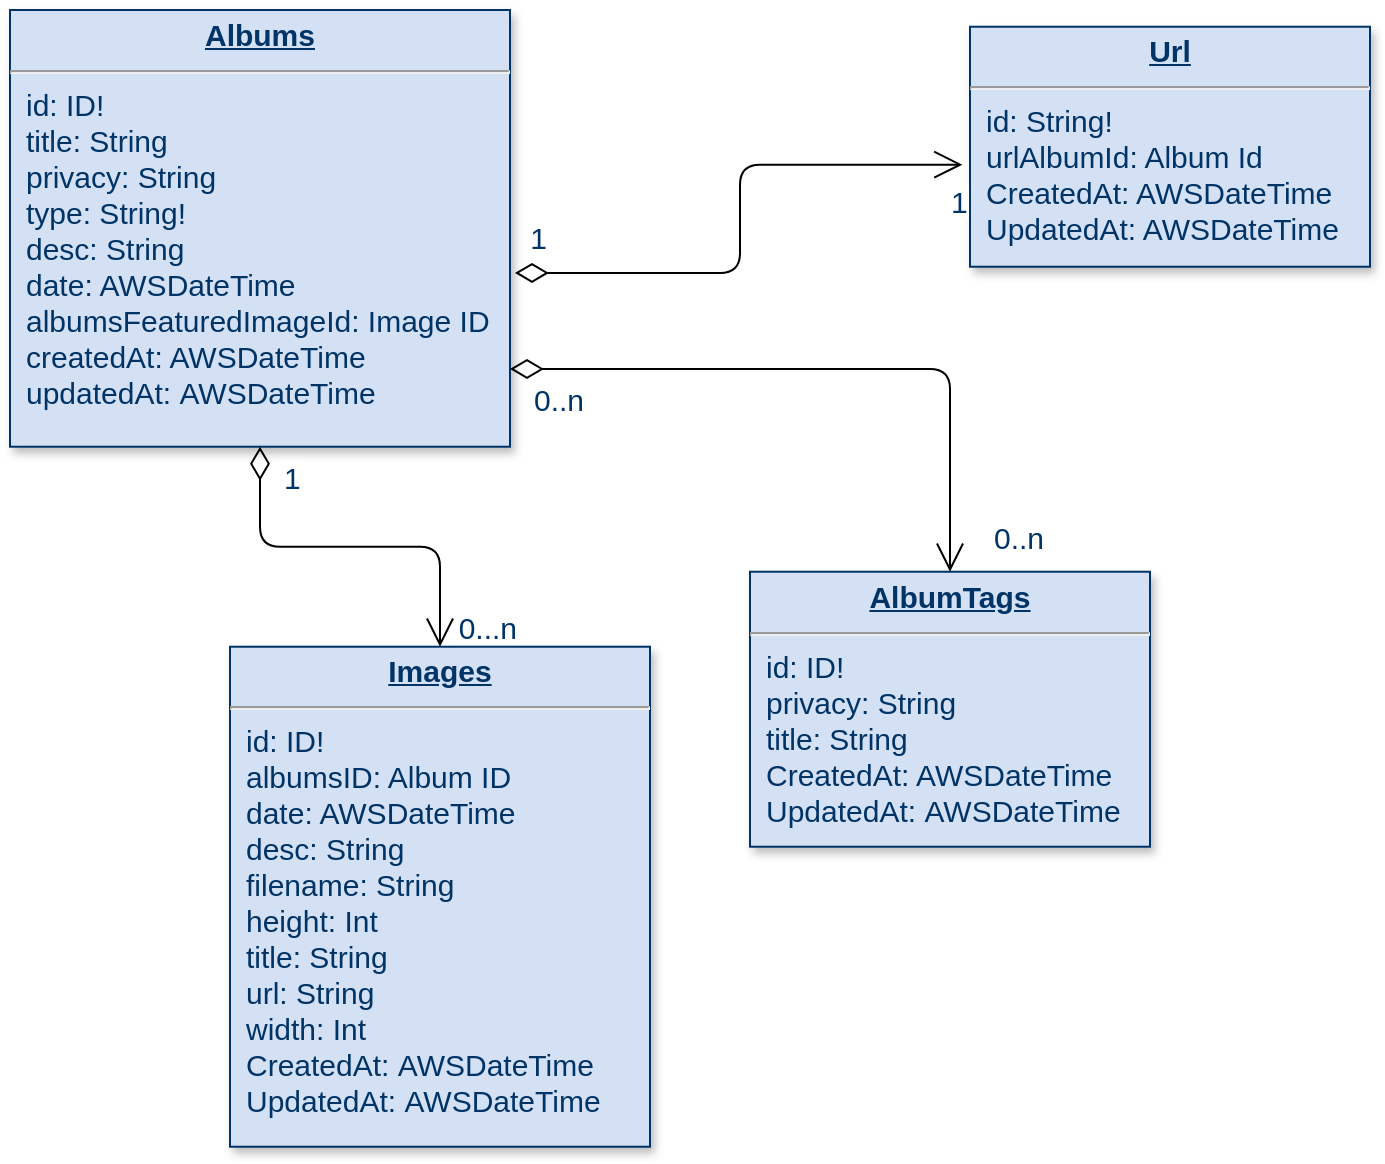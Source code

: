 <mxfile version="24.7.6">
  <diagram name="Page-1" id="efa7a0a1-bf9b-a30e-e6df-94a7791c09e9">
    <mxGraphModel dx="990" dy="1410" grid="1" gridSize="10" guides="1" tooltips="1" connect="1" arrows="1" fold="1" page="1" pageScale="1" pageWidth="291" pageHeight="413" background="none" math="0" shadow="0">
      <root>
        <mxCell id="0" />
        <mxCell id="1" parent="0" />
        <mxCell id="19" value="&lt;p style=&quot;margin: 4px 0px 0px; text-align: center; text-decoration: underline; font-size: 15px;&quot;&gt;&lt;b style=&quot;font-size: 15px;&quot;&gt;Url&lt;/b&gt;&lt;/p&gt;&lt;hr style=&quot;font-size: 15px;&quot;&gt;&lt;p style=&quot;margin: 0px 0px 0px 8px; font-size: 15px;&quot;&gt;id: String!&lt;br style=&quot;font-size: 15px;&quot;&gt;urlAlbumId: Album Id&lt;/p&gt;&lt;p style=&quot;margin: 0px 0px 0px 8px; font-size: 15px;&quot;&gt;&lt;span style=&quot;background-color: initial; font-size: 15px;&quot;&gt;CreatedAt: AWSDateTime&lt;/span&gt;&lt;br style=&quot;font-size: 15px;&quot;&gt;&lt;/p&gt;&lt;p style=&quot;margin: 0px 0px 0px 8px; font-size: 15px;&quot;&gt;UpdatedAt: AWSDateTime&lt;/p&gt;&lt;p style=&quot;margin: 0px 0px 0px 8px; font-size: 15px;&quot;&gt;&lt;br style=&quot;font-size: 15px;&quot;&gt;&lt;/p&gt;" style="verticalAlign=top;align=left;overflow=fill;fontSize=15;fontFamily=Helvetica;html=1;strokeColor=#003366;shadow=1;fillColor=#D4E1F5;fontColor=#003366" parent="1" vertex="1">
          <mxGeometry x="600" y="138.36" width="200" height="120" as="geometry" />
        </mxCell>
        <mxCell id="20" value="&lt;p style=&quot;margin: 4px 0px 0px; text-align: center; text-decoration: underline; font-size: 15px;&quot;&gt;&lt;b style=&quot;font-size: 15px;&quot;&gt;AlbumTags&lt;/b&gt;&lt;/p&gt;&lt;hr style=&quot;font-size: 15px;&quot;&gt;&lt;p style=&quot;margin: 0px 0px 0px 8px; font-size: 15px;&quot;&gt;&lt;span style=&quot;background-color: initial; font-size: 15px;&quot;&gt;id: ID!&lt;/span&gt;&lt;/p&gt;&lt;p style=&quot;margin: 0px 0px 0px 8px; font-size: 15px;&quot;&gt;&lt;span style=&quot;background-color: initial; font-size: 15px;&quot;&gt;privacy: String&lt;/span&gt;&lt;/p&gt;&lt;p style=&quot;margin: 0px 0px 0px 8px; font-size: 15px;&quot;&gt;&lt;span style=&quot;background-color: initial; font-size: 15px;&quot;&gt;title: String&lt;/span&gt;&lt;/p&gt;&lt;p style=&quot;margin: 0px 0px 0px 8px; font-size: 15px;&quot;&gt;&lt;span style=&quot;background-color: initial; font-size: 15px;&quot;&gt;CreatedAt: AWSDateTime&lt;/span&gt;&lt;br style=&quot;font-size: 15px;&quot;&gt;&lt;/p&gt;&lt;p style=&quot;margin: 0px 0px 0px 8px; font-size: 15px;&quot;&gt;UpdatedAt:&amp;nbsp;&lt;span style=&quot;background-color: initial; font-size: 15px;&quot;&gt;AWSDateTime&lt;/span&gt;&lt;/p&gt;" style="verticalAlign=top;align=left;overflow=fill;fontSize=15;fontFamily=Helvetica;html=1;strokeColor=#003366;shadow=1;fillColor=#D4E1F5;fontColor=#003366" parent="1" vertex="1">
          <mxGeometry x="490" y="410.86" width="200" height="137.5" as="geometry" />
        </mxCell>
        <mxCell id="21" value="&lt;p style=&quot;margin: 4px 0px 0px; text-align: center; text-decoration: underline; font-size: 15px;&quot;&gt;&lt;b style=&quot;font-size: 15px;&quot;&gt;Images&lt;/b&gt;&lt;/p&gt;&lt;hr style=&quot;font-size: 15px;&quot;&gt;&lt;p style=&quot;margin: 0px 0px 0px 8px; font-size: 15px;&quot;&gt;id: ID!&lt;/p&gt;&lt;p style=&quot;margin: 0px 0px 0px 8px; font-size: 15px;&quot;&gt;albumsID: Album ID&lt;/p&gt;&lt;p style=&quot;margin: 0px 0px 0px 8px; font-size: 15px;&quot;&gt;date: AWSDateTime&lt;span style=&quot;color: rgba(0, 0, 0, 0); font-family: monospace; font-size: 0px; background-color: initial;&quot;&gt;%3CmxGraphModel%3E%3Croot%3E%3CmxCell%20id%3D%220%22%2F%3E%3CmxCell%20id%3D%221%22%20parent%3D%220%22%2F%3E%3CmxCell%20id%3D%222%22%20value%3D%220..n%22%20style%3D%22resizable%3D0%3Balign%3Dleft%3BverticalAlign%3Dtop%3BlabelBackgroundColor%3D%23ffffff%3BfontSize%3D15%3BstrokeColor%3D%23003366%3Bshadow%3D1%3BfillColor%3D%23D4E1F5%3BfontColor%3D%23003366%22%20connectable%3D%220%22%20vertex%3D%221%22%20parent%3D%221%22%3E%3CmxGeometry%20x%3D%22300%22%20y%3D%22201.132%22%20as%3D%22geometry%22%2F%3E%3C%2FmxCell%3E%3C%2Froot%3E%3C%2FmxGraphModel%3EAWS&lt;/span&gt;&lt;/p&gt;&lt;p style=&quot;margin: 0px 0px 0px 8px; font-size: 15px;&quot;&gt;desc: String&lt;/p&gt;&lt;p style=&quot;margin: 0px 0px 0px 8px; font-size: 15px;&quot;&gt;filename: String&lt;/p&gt;&lt;p style=&quot;margin: 0px 0px 0px 8px; font-size: 15px;&quot;&gt;height: Int&lt;/p&gt;&lt;p style=&quot;margin: 0px 0px 0px 8px; font-size: 15px;&quot;&gt;title: String&lt;/p&gt;&lt;p style=&quot;margin: 0px 0px 0px 8px; font-size: 15px;&quot;&gt;url: String&lt;/p&gt;&lt;p style=&quot;margin: 0px 0px 0px 8px; font-size: 15px;&quot;&gt;width: Int&lt;/p&gt;&lt;p style=&quot;margin: 0px 0px 0px 8px; font-size: 15px;&quot;&gt;CreatedAt:&amp;nbsp;&lt;span style=&quot;background-color: initial;&quot;&gt;AWSDateTime&lt;/span&gt;&lt;/p&gt;&lt;p style=&quot;margin: 0px 0px 0px 8px; font-size: 15px;&quot;&gt;UpdatedAt:&amp;nbsp;&lt;span style=&quot;background-color: initial;&quot;&gt;AWSDateTime&lt;/span&gt;&lt;/p&gt;&lt;p style=&quot;margin: 0px 0px 0px 8px; font-size: 15px;&quot;&gt;&lt;br&gt;&lt;/p&gt;" style="verticalAlign=top;align=left;overflow=fill;fontSize=15;fontFamily=Helvetica;html=1;strokeColor=#003366;shadow=1;fillColor=#D4E1F5;fontColor=#003366" parent="1" vertex="1">
          <mxGeometry x="230" y="448.36" width="210" height="250" as="geometry" />
        </mxCell>
        <mxCell id="25" value="&lt;p style=&quot;margin: 4px 0px 0px; text-align: center; text-decoration: underline; font-size: 15px;&quot;&gt;&lt;b style=&quot;font-size: 15px;&quot;&gt;Albums&lt;/b&gt;&lt;/p&gt;&lt;hr style=&quot;font-size: 15px;&quot;&gt;&lt;p style=&quot;margin: 0px 0px 0px 8px; font-size: 15px;&quot;&gt;id: ID!&lt;/p&gt;&lt;p style=&quot;margin: 0px 0px 0px 8px; font-size: 15px;&quot;&gt;title: String&lt;/p&gt;&lt;p style=&quot;margin: 0px 0px 0px 8px; font-size: 15px;&quot;&gt;privacy: String&lt;/p&gt;&lt;p style=&quot;margin: 0px 0px 0px 8px; font-size: 15px;&quot;&gt;type: String!&lt;/p&gt;&lt;p style=&quot;margin: 0px 0px 0px 8px; font-size: 15px;&quot;&gt;desc: String&lt;/p&gt;&lt;p style=&quot;margin: 0px 0px 0px 8px; font-size: 15px;&quot;&gt;date: AWSDateTime&lt;/p&gt;&lt;p style=&quot;margin: 0px 0px 0px 8px; font-size: 15px;&quot;&gt;albumsFeaturedImageId: Image ID&lt;/p&gt;&lt;p style=&quot;margin: 0px 0px 0px 8px; font-size: 15px;&quot;&gt;&lt;span style=&quot;background-color: initial; font-size: 15px;&quot;&gt;createdAt: AWSDateTime&lt;/span&gt;&lt;br style=&quot;font-size: 15px;&quot;&gt;&lt;/p&gt;&lt;p style=&quot;margin: 0px 0px 0px 8px; font-size: 15px;&quot;&gt;updatedAt:&amp;nbsp;&lt;span style=&quot;background-color: initial; font-size: 15px;&quot;&gt;AWSDateTime&lt;/span&gt;&lt;/p&gt;&lt;p style=&quot;margin: 0px 0px 0px 8px; font-size: 15px;&quot;&gt;&lt;br style=&quot;font-size: 15px;&quot;&gt;&lt;/p&gt;" style="verticalAlign=top;align=left;overflow=fill;fontSize=15;fontFamily=Helvetica;html=1;strokeColor=#003366;shadow=1;fillColor=#D4E1F5;fontColor=#003366" parent="1" vertex="1">
          <mxGeometry x="120" y="130" width="250" height="218.36" as="geometry" />
        </mxCell>
        <mxCell id="36" value="" style="endArrow=open;endSize=12;startArrow=diamondThin;startSize=14;startFill=0;edgeStyle=orthogonalEdgeStyle;exitX=1;exitY=0.822;exitDx=0;exitDy=0;exitPerimeter=0;fontSize=15;" parent="1" source="25" target="20" edge="1">
          <mxGeometry y="160" as="geometry">
            <mxPoint x="80" y="268.36" as="sourcePoint" />
            <mxPoint x="240" y="268.36" as="targetPoint" />
          </mxGeometry>
        </mxCell>
        <mxCell id="37" value="0..n" style="resizable=0;align=left;verticalAlign=top;labelBackgroundColor=#ffffff;fontSize=15;strokeColor=#003366;shadow=1;fillColor=#D4E1F5;fontColor=#003366" parent="36" connectable="0" vertex="1">
          <mxGeometry x="-1" relative="1" as="geometry">
            <mxPoint x="10" as="offset" />
          </mxGeometry>
        </mxCell>
        <mxCell id="90" value="" style="endArrow=open;endSize=12;startArrow=diamondThin;startSize=14;startFill=0;edgeStyle=orthogonalEdgeStyle;fontSize=15;" parent="1" source="25" target="21" edge="1">
          <mxGeometry x="620" y="340" as="geometry">
            <mxPoint x="700" y="448.36" as="sourcePoint" />
            <mxPoint x="860" y="448.36" as="targetPoint" />
          </mxGeometry>
        </mxCell>
        <mxCell id="91" value="1" style="resizable=0;align=left;verticalAlign=top;labelBackgroundColor=#ffffff;fontSize=15;strokeColor=#003366;shadow=1;fillColor=#D4E1F5;fontColor=#003366" parent="90" connectable="0" vertex="1">
          <mxGeometry x="-1" relative="1" as="geometry">
            <mxPoint x="10" as="offset" />
          </mxGeometry>
        </mxCell>
        <mxCell id="92" value="0...n" style="resizable=0;align=right;verticalAlign=top;labelBackgroundColor=#ffffff;fontSize=15;strokeColor=#003366;shadow=1;fillColor=#D4E1F5;fontColor=#003366" parent="90" connectable="0" vertex="1">
          <mxGeometry x="1" relative="1" as="geometry">
            <mxPoint x="40" y="-25" as="offset" />
          </mxGeometry>
        </mxCell>
        <mxCell id="VKVhPvbVx1ytla7cqEYG-115" value="" style="endArrow=open;endSize=12;startArrow=diamondThin;startSize=14;startFill=0;edgeStyle=orthogonalEdgeStyle;entryX=-0.019;entryY=0.575;entryDx=0;entryDy=0;exitX=1.01;exitY=0.602;exitDx=0;exitDy=0;exitPerimeter=0;entryPerimeter=0;fontSize=15;" edge="1" parent="1" source="25" target="19">
          <mxGeometry x="1119.36" y="540" as="geometry">
            <mxPoint x="310" y="288.36" as="sourcePoint" />
            <mxPoint x="310" y="198.36" as="targetPoint" />
          </mxGeometry>
        </mxCell>
        <mxCell id="VKVhPvbVx1ytla7cqEYG-116" value="1" style="resizable=0;align=right;verticalAlign=top;labelBackgroundColor=#ffffff;fontSize=15;strokeColor=#003366;shadow=1;fillColor=#D4E1F5;fontColor=#003366" connectable="0" vertex="1" parent="VKVhPvbVx1ytla7cqEYG-115">
          <mxGeometry x="1" relative="1" as="geometry">
            <mxPoint x="4" y="3" as="offset" />
          </mxGeometry>
        </mxCell>
        <mxCell id="VKVhPvbVx1ytla7cqEYG-119" value="1" style="resizable=0;align=right;verticalAlign=top;labelBackgroundColor=#ffffff;fontSize=15;strokeColor=#003366;shadow=1;fillColor=#D4E1F5;fontColor=#003366;direction=south;" connectable="0" vertex="1" parent="1">
          <mxGeometry x="390.0" y="228.36" as="geometry" />
        </mxCell>
        <mxCell id="VKVhPvbVx1ytla7cqEYG-120" value="0..n" style="resizable=0;align=left;verticalAlign=top;labelBackgroundColor=#ffffff;fontSize=15;strokeColor=#003366;shadow=1;fillColor=#D4E1F5;fontColor=#003366" connectable="0" vertex="1" parent="1">
          <mxGeometry x="610" y="378.362" as="geometry" />
        </mxCell>
      </root>
    </mxGraphModel>
  </diagram>
</mxfile>
